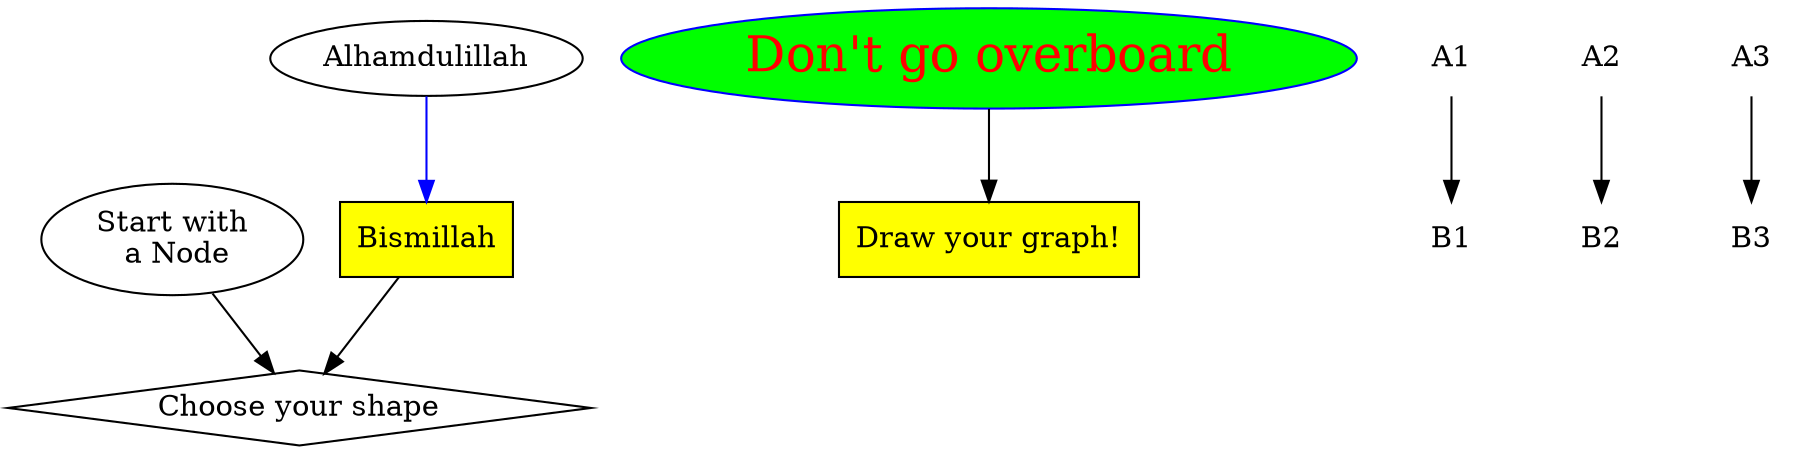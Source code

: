 // Bismillah Hirrahma Nirrahim

digraph summary{
	start [label="Start with\n a Node"];
	next [label="Choose your shape", shape=diamond];

	warning [label="Don't go overboard", color=Blue, fontcolor=Red,fontsize=24,style=filled, fillcolor=green];
	end [label="Draw your graph!", shape=box, style=filled, fillcolor=yellow];

	// This is a single line comment.
	/* This is a
	   multiple line
	   comment. */
	# Lines like this are also ignored.

	start -> next;
  warning -> end;

	a [label="Alhamdulillah"];
	b [label="Bismillah", shape=box, style=filled fillcolor = yellow];

	a -> b [color=blue];
	b -> next;

	node [shape=plaintext];
		A1 -> B1;
		A2 -> B2;
		A3 -> B3;



}
